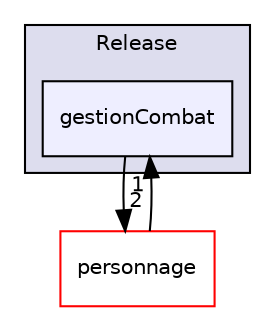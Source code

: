 digraph "Release/gestionCombat" {
  compound=true
  node [ fontsize="10", fontname="Helvetica"];
  edge [ labelfontsize="10", labelfontname="Helvetica"];
  subgraph clusterdir_92709420fde8ca446636ff7c23065e8b {
    graph [ bgcolor="#ddddee", pencolor="black", label="Release" fontname="Helvetica", fontsize="10", URL="dir_92709420fde8ca446636ff7c23065e8b.html"]
  dir_6a7db5585b58a86db9bdf01f9d1be1bc [shape=box, label="gestionCombat", style="filled", fillcolor="#eeeeff", pencolor="black", URL="dir_6a7db5585b58a86db9bdf01f9d1be1bc.html"];
  }
  dir_3f0aabf6415b49a526ddd50d35f12c27 [shape=box label="personnage" fillcolor="white" style="filled" color="red" URL="dir_3f0aabf6415b49a526ddd50d35f12c27.html"];
  dir_6a7db5585b58a86db9bdf01f9d1be1bc->dir_3f0aabf6415b49a526ddd50d35f12c27 [headlabel="2", labeldistance=1.5 headhref="dir_000003_000005.html"];
  dir_3f0aabf6415b49a526ddd50d35f12c27->dir_6a7db5585b58a86db9bdf01f9d1be1bc [headlabel="1", labeldistance=1.5 headhref="dir_000005_000003.html"];
}
